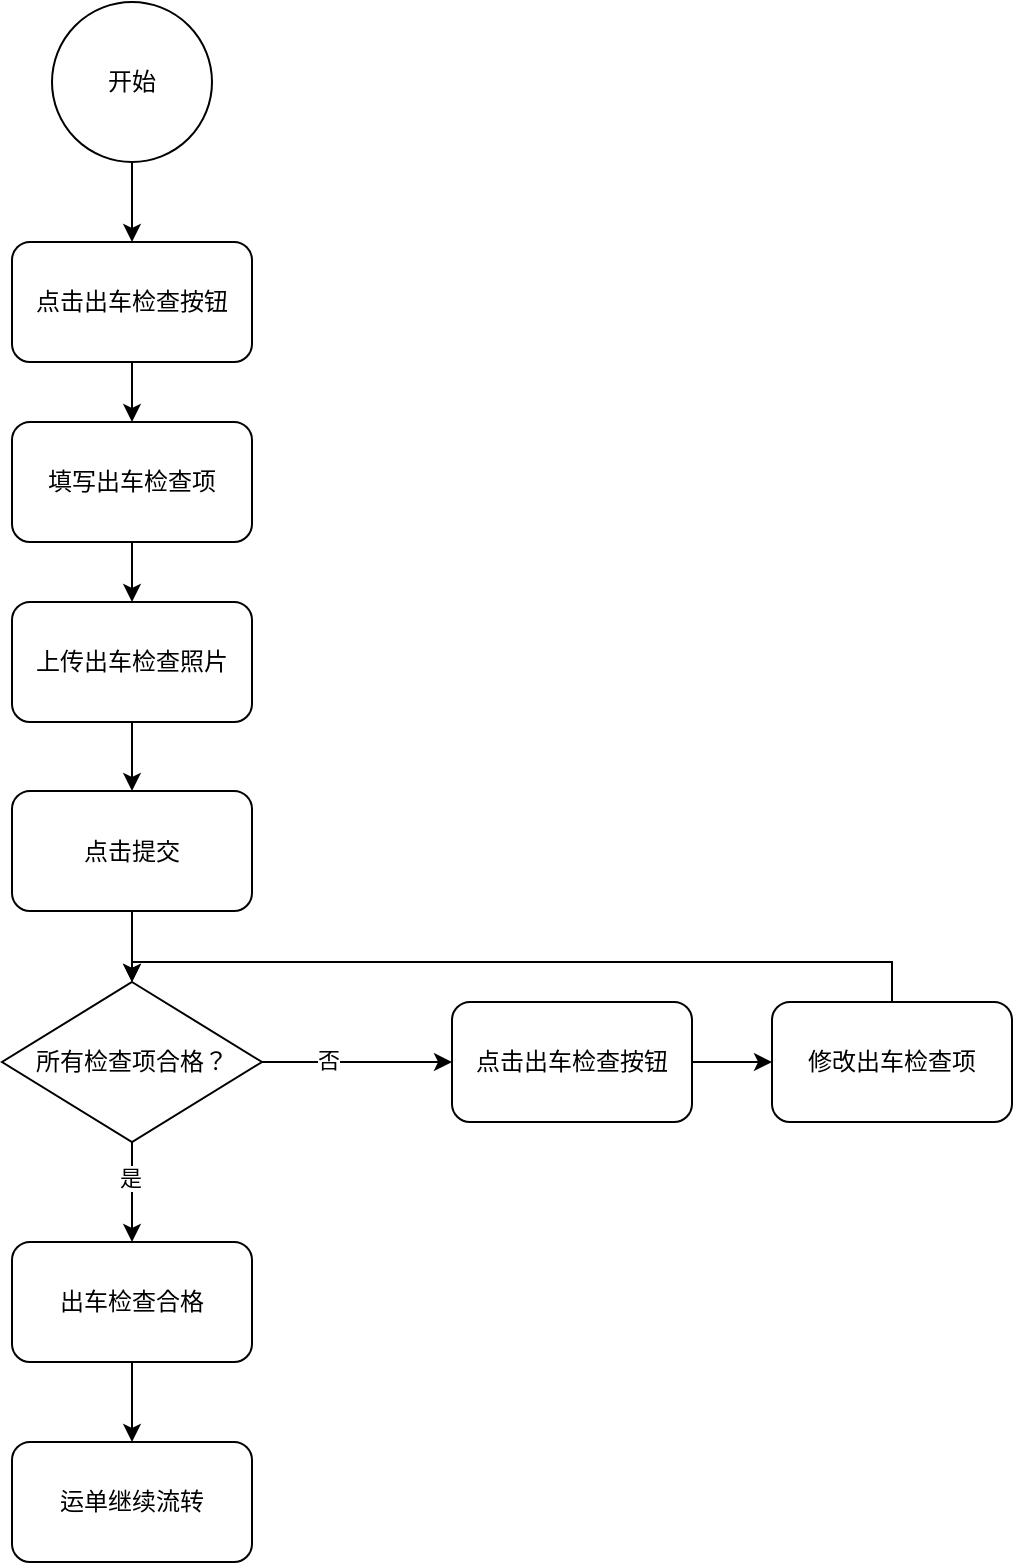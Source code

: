 <mxfile version="17.0.0" type="github">
  <diagram id="ezSY-wmksSdNFoscop0H" name="Page-1">
    <mxGraphModel dx="1422" dy="737" grid="1" gridSize="10" guides="1" tooltips="1" connect="1" arrows="1" fold="1" page="1" pageScale="1" pageWidth="827" pageHeight="1169" math="0" shadow="0">
      <root>
        <mxCell id="0" />
        <mxCell id="1" parent="0" />
        <mxCell id="oghAxSfRLu5-lUJlxqkl-4" style="edgeStyle=orthogonalEdgeStyle;rounded=0;orthogonalLoop=1;jettySize=auto;html=1;exitX=0.5;exitY=1;exitDx=0;exitDy=0;" parent="1" source="oghAxSfRLu5-lUJlxqkl-1" target="oghAxSfRLu5-lUJlxqkl-3" edge="1">
          <mxGeometry relative="1" as="geometry" />
        </mxCell>
        <mxCell id="oghAxSfRLu5-lUJlxqkl-1" value="开始" style="ellipse;whiteSpace=wrap;html=1;aspect=fixed;" parent="1" vertex="1">
          <mxGeometry x="160" y="160" width="80" height="80" as="geometry" />
        </mxCell>
        <mxCell id="oghAxSfRLu5-lUJlxqkl-7" style="edgeStyle=orthogonalEdgeStyle;rounded=0;orthogonalLoop=1;jettySize=auto;html=1;exitX=0.5;exitY=1;exitDx=0;exitDy=0;entryX=0.5;entryY=0;entryDx=0;entryDy=0;" parent="1" source="oghAxSfRLu5-lUJlxqkl-3" target="oghAxSfRLu5-lUJlxqkl-6" edge="1">
          <mxGeometry relative="1" as="geometry" />
        </mxCell>
        <mxCell id="oghAxSfRLu5-lUJlxqkl-3" value="点击出车检查按钮" style="rounded=1;whiteSpace=wrap;html=1;" parent="1" vertex="1">
          <mxGeometry x="140" y="280" width="120" height="60" as="geometry" />
        </mxCell>
        <mxCell id="oghAxSfRLu5-lUJlxqkl-9" style="edgeStyle=orthogonalEdgeStyle;rounded=0;orthogonalLoop=1;jettySize=auto;html=1;exitX=0.5;exitY=1;exitDx=0;exitDy=0;" parent="1" source="oghAxSfRLu5-lUJlxqkl-6" target="oghAxSfRLu5-lUJlxqkl-8" edge="1">
          <mxGeometry relative="1" as="geometry" />
        </mxCell>
        <mxCell id="oghAxSfRLu5-lUJlxqkl-6" value="填写出车检查项" style="rounded=1;whiteSpace=wrap;html=1;" parent="1" vertex="1">
          <mxGeometry x="140" y="370" width="120" height="60" as="geometry" />
        </mxCell>
        <mxCell id="oghAxSfRLu5-lUJlxqkl-11" style="edgeStyle=orthogonalEdgeStyle;rounded=0;orthogonalLoop=1;jettySize=auto;html=1;exitX=0.5;exitY=1;exitDx=0;exitDy=0;entryX=0.5;entryY=0;entryDx=0;entryDy=0;" parent="1" source="oghAxSfRLu5-lUJlxqkl-8" target="oghAxSfRLu5-lUJlxqkl-10" edge="1">
          <mxGeometry relative="1" as="geometry" />
        </mxCell>
        <mxCell id="oghAxSfRLu5-lUJlxqkl-8" value="上传出车检查照片" style="rounded=1;whiteSpace=wrap;html=1;" parent="1" vertex="1">
          <mxGeometry x="140" y="460" width="120" height="60" as="geometry" />
        </mxCell>
        <mxCell id="oghAxSfRLu5-lUJlxqkl-13" style="edgeStyle=orthogonalEdgeStyle;rounded=0;orthogonalLoop=1;jettySize=auto;html=1;exitX=0.5;exitY=1;exitDx=0;exitDy=0;entryX=0.5;entryY=0;entryDx=0;entryDy=0;" parent="1" source="oghAxSfRLu5-lUJlxqkl-10" target="oghAxSfRLu5-lUJlxqkl-12" edge="1">
          <mxGeometry relative="1" as="geometry" />
        </mxCell>
        <mxCell id="oghAxSfRLu5-lUJlxqkl-10" value="点击提交" style="rounded=1;whiteSpace=wrap;html=1;" parent="1" vertex="1">
          <mxGeometry x="140" y="554.5" width="120" height="60" as="geometry" />
        </mxCell>
        <mxCell id="oghAxSfRLu5-lUJlxqkl-16" style="edgeStyle=orthogonalEdgeStyle;rounded=0;orthogonalLoop=1;jettySize=auto;html=1;exitX=0.5;exitY=1;exitDx=0;exitDy=0;entryX=0.5;entryY=0;entryDx=0;entryDy=0;" parent="1" source="oghAxSfRLu5-lUJlxqkl-12" target="oghAxSfRLu5-lUJlxqkl-17" edge="1">
          <mxGeometry relative="1" as="geometry">
            <mxPoint x="200" y="770" as="targetPoint" />
          </mxGeometry>
        </mxCell>
        <mxCell id="oghAxSfRLu5-lUJlxqkl-18" value="是" style="edgeLabel;html=1;align=center;verticalAlign=middle;resizable=0;points=[];" parent="oghAxSfRLu5-lUJlxqkl-16" vertex="1" connectable="0">
          <mxGeometry x="-0.28" y="-1" relative="1" as="geometry">
            <mxPoint as="offset" />
          </mxGeometry>
        </mxCell>
        <mxCell id="jXRGO0eoqpwSwtgL69Kq-2" style="edgeStyle=orthogonalEdgeStyle;rounded=0;orthogonalLoop=1;jettySize=auto;html=1;exitX=1;exitY=0.5;exitDx=0;exitDy=0;entryX=0;entryY=0.5;entryDx=0;entryDy=0;" edge="1" parent="1" source="oghAxSfRLu5-lUJlxqkl-12" target="jXRGO0eoqpwSwtgL69Kq-1">
          <mxGeometry relative="1" as="geometry" />
        </mxCell>
        <mxCell id="jXRGO0eoqpwSwtgL69Kq-3" value="否" style="edgeLabel;html=1;align=center;verticalAlign=middle;resizable=0;points=[];" vertex="1" connectable="0" parent="jXRGO0eoqpwSwtgL69Kq-2">
          <mxGeometry x="-0.305" y="1" relative="1" as="geometry">
            <mxPoint as="offset" />
          </mxGeometry>
        </mxCell>
        <mxCell id="oghAxSfRLu5-lUJlxqkl-12" value="所有检查项合格？" style="rhombus;whiteSpace=wrap;html=1;" parent="1" vertex="1">
          <mxGeometry x="135" y="650" width="130" height="80" as="geometry" />
        </mxCell>
        <mxCell id="jXRGO0eoqpwSwtgL69Kq-8" style="edgeStyle=orthogonalEdgeStyle;rounded=0;orthogonalLoop=1;jettySize=auto;html=1;exitX=0.5;exitY=1;exitDx=0;exitDy=0;entryX=0.5;entryY=0;entryDx=0;entryDy=0;" edge="1" parent="1" source="oghAxSfRLu5-lUJlxqkl-17" target="jXRGO0eoqpwSwtgL69Kq-7">
          <mxGeometry relative="1" as="geometry" />
        </mxCell>
        <mxCell id="oghAxSfRLu5-lUJlxqkl-17" value="出车检查合格" style="rounded=1;whiteSpace=wrap;html=1;" parent="1" vertex="1">
          <mxGeometry x="140" y="780" width="120" height="60" as="geometry" />
        </mxCell>
        <mxCell id="jXRGO0eoqpwSwtgL69Kq-5" style="edgeStyle=orthogonalEdgeStyle;rounded=0;orthogonalLoop=1;jettySize=auto;html=1;exitX=1;exitY=0.5;exitDx=0;exitDy=0;" edge="1" parent="1" source="jXRGO0eoqpwSwtgL69Kq-1" target="jXRGO0eoqpwSwtgL69Kq-4">
          <mxGeometry relative="1" as="geometry" />
        </mxCell>
        <mxCell id="jXRGO0eoqpwSwtgL69Kq-1" value="点击出车检查按钮" style="rounded=1;whiteSpace=wrap;html=1;" vertex="1" parent="1">
          <mxGeometry x="360" y="660" width="120" height="60" as="geometry" />
        </mxCell>
        <mxCell id="jXRGO0eoqpwSwtgL69Kq-6" style="edgeStyle=orthogonalEdgeStyle;rounded=0;orthogonalLoop=1;jettySize=auto;html=1;exitX=0.5;exitY=0;exitDx=0;exitDy=0;entryX=0.5;entryY=0;entryDx=0;entryDy=0;" edge="1" parent="1" source="jXRGO0eoqpwSwtgL69Kq-4" target="oghAxSfRLu5-lUJlxqkl-12">
          <mxGeometry relative="1" as="geometry" />
        </mxCell>
        <mxCell id="jXRGO0eoqpwSwtgL69Kq-4" value="修改出车检查项" style="rounded=1;whiteSpace=wrap;html=1;" vertex="1" parent="1">
          <mxGeometry x="520" y="660" width="120" height="60" as="geometry" />
        </mxCell>
        <mxCell id="jXRGO0eoqpwSwtgL69Kq-7" value="运单继续流转" style="rounded=1;whiteSpace=wrap;html=1;" vertex="1" parent="1">
          <mxGeometry x="140" y="880" width="120" height="60" as="geometry" />
        </mxCell>
      </root>
    </mxGraphModel>
  </diagram>
</mxfile>
